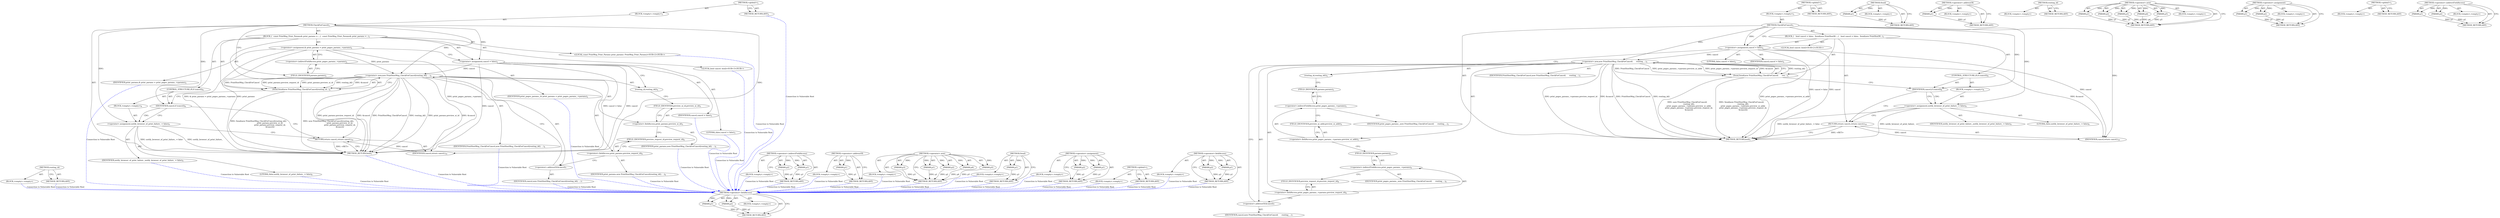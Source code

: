 digraph "&lt;operator&gt;.fieldAccess" {
vulnerable_77 [label=<(METHOD,&lt;operator&gt;.fieldAccess)>];
vulnerable_78 [label=<(PARAM,p1)>];
vulnerable_79 [label=<(PARAM,p2)>];
vulnerable_80 [label=<(BLOCK,&lt;empty&gt;,&lt;empty&gt;)>];
vulnerable_81 [label=<(METHOD_RETURN,ANY)>];
vulnerable_6 [label=<(METHOD,&lt;global&gt;)<SUB>1</SUB>>];
vulnerable_7 [label=<(BLOCK,&lt;empty&gt;,&lt;empty&gt;)<SUB>1</SUB>>];
vulnerable_8 [label=<(METHOD,CheckForCancel)<SUB>1</SUB>>];
vulnerable_9 [label=<(BLOCK,{
   bool cancel = false;
  Send(new PrintHostM...,{
   bool cancel = false;
  Send(new PrintHostM...)<SUB>1</SUB>>];
vulnerable_10 [label="<(LOCAL,bool cancel: bool)<SUB>2</SUB>>"];
vulnerable_11 [label=<(&lt;operator&gt;.assignment,cancel = false)<SUB>2</SUB>>];
vulnerable_12 [label=<(IDENTIFIER,cancel,cancel = false)<SUB>2</SUB>>];
vulnerable_13 [label=<(LITERAL,false,cancel = false)<SUB>2</SUB>>];
vulnerable_14 [label=<(Send,Send(new PrintHostMsg_CheckForCancel(
      rou...)<SUB>3</SUB>>];
vulnerable_15 [label=<(&lt;operator&gt;.new,new PrintHostMsg_CheckForCancel(
      routing_...)<SUB>3</SUB>>];
vulnerable_16 [label=<(IDENTIFIER,PrintHostMsg_CheckForCancel,new PrintHostMsg_CheckForCancel(
      routing_...)<SUB>3</SUB>>];
vulnerable_17 [label=<(routing_id,routing_id())<SUB>4</SUB>>];
vulnerable_18 [label=<(&lt;operator&gt;.fieldAccess,print_pages_params_-&gt;params.preview_ui_addr)<SUB>5</SUB>>];
vulnerable_19 [label=<(&lt;operator&gt;.indirectFieldAccess,print_pages_params_-&gt;params)<SUB>5</SUB>>];
vulnerable_20 [label=<(IDENTIFIER,print_pages_params_,new PrintHostMsg_CheckForCancel(
      routing_...)<SUB>5</SUB>>];
vulnerable_21 [label=<(FIELD_IDENTIFIER,params,params)<SUB>5</SUB>>];
vulnerable_22 [label=<(FIELD_IDENTIFIER,preview_ui_addr,preview_ui_addr)<SUB>5</SUB>>];
vulnerable_23 [label=<(&lt;operator&gt;.fieldAccess,print_pages_params_-&gt;params.preview_request_id)<SUB>6</SUB>>];
vulnerable_24 [label=<(&lt;operator&gt;.indirectFieldAccess,print_pages_params_-&gt;params)<SUB>6</SUB>>];
vulnerable_25 [label=<(IDENTIFIER,print_pages_params_,new PrintHostMsg_CheckForCancel(
      routing_...)<SUB>6</SUB>>];
vulnerable_26 [label=<(FIELD_IDENTIFIER,params,params)<SUB>6</SUB>>];
vulnerable_27 [label=<(FIELD_IDENTIFIER,preview_request_id,preview_request_id)<SUB>6</SUB>>];
vulnerable_28 [label=<(&lt;operator&gt;.addressOf,&amp;cancel)<SUB>7</SUB>>];
vulnerable_29 [label=<(IDENTIFIER,cancel,new PrintHostMsg_CheckForCancel(
      routing_...)<SUB>7</SUB>>];
vulnerable_30 [label=<(CONTROL_STRUCTURE,IF,if (cancel))<SUB>8</SUB>>];
vulnerable_31 [label=<(IDENTIFIER,cancel,if (cancel))<SUB>8</SUB>>];
vulnerable_32 [label=<(BLOCK,&lt;empty&gt;,&lt;empty&gt;)<SUB>9</SUB>>];
vulnerable_33 [label=<(&lt;operator&gt;.assignment,notify_browser_of_print_failure_ = false)<SUB>9</SUB>>];
vulnerable_34 [label=<(IDENTIFIER,notify_browser_of_print_failure_,notify_browser_of_print_failure_ = false)<SUB>9</SUB>>];
vulnerable_35 [label=<(LITERAL,false,notify_browser_of_print_failure_ = false)<SUB>9</SUB>>];
vulnerable_36 [label=<(RETURN,return cancel;,return cancel;)<SUB>10</SUB>>];
vulnerable_37 [label=<(IDENTIFIER,cancel,return cancel;)<SUB>10</SUB>>];
vulnerable_38 [label=<(METHOD_RETURN,bool)<SUB>1</SUB>>];
vulnerable_40 [label=<(METHOD_RETURN,ANY)<SUB>1</SUB>>];
vulnerable_62 [label=<(METHOD,Send)>];
vulnerable_63 [label=<(PARAM,p1)>];
vulnerable_64 [label=<(BLOCK,&lt;empty&gt;,&lt;empty&gt;)>];
vulnerable_65 [label=<(METHOD_RETURN,ANY)>];
vulnerable_87 [label=<(METHOD,&lt;operator&gt;.addressOf)>];
vulnerable_88 [label=<(PARAM,p1)>];
vulnerable_89 [label=<(BLOCK,&lt;empty&gt;,&lt;empty&gt;)>];
vulnerable_90 [label=<(METHOD_RETURN,ANY)>];
vulnerable_74 [label=<(METHOD,routing_id)>];
vulnerable_75 [label=<(BLOCK,&lt;empty&gt;,&lt;empty&gt;)>];
vulnerable_76 [label=<(METHOD_RETURN,ANY)>];
vulnerable_66 [label=<(METHOD,&lt;operator&gt;.new)>];
vulnerable_67 [label=<(PARAM,p1)>];
vulnerable_68 [label=<(PARAM,p2)>];
vulnerable_69 [label=<(PARAM,p3)>];
vulnerable_70 [label=<(PARAM,p4)>];
vulnerable_71 [label=<(PARAM,p5)>];
vulnerable_72 [label=<(BLOCK,&lt;empty&gt;,&lt;empty&gt;)>];
vulnerable_73 [label=<(METHOD_RETURN,ANY)>];
vulnerable_57 [label=<(METHOD,&lt;operator&gt;.assignment)>];
vulnerable_58 [label=<(PARAM,p1)>];
vulnerable_59 [label=<(PARAM,p2)>];
vulnerable_60 [label=<(BLOCK,&lt;empty&gt;,&lt;empty&gt;)>];
vulnerable_61 [label=<(METHOD_RETURN,ANY)>];
vulnerable_51 [label=<(METHOD,&lt;global&gt;)<SUB>1</SUB>>];
vulnerable_52 [label=<(BLOCK,&lt;empty&gt;,&lt;empty&gt;)>];
vulnerable_53 [label=<(METHOD_RETURN,ANY)>];
vulnerable_82 [label=<(METHOD,&lt;operator&gt;.indirectFieldAccess)>];
vulnerable_83 [label=<(PARAM,p1)>];
vulnerable_84 [label=<(PARAM,p2)>];
vulnerable_85 [label=<(BLOCK,&lt;empty&gt;,&lt;empty&gt;)>];
vulnerable_86 [label=<(METHOD_RETURN,ANY)>];
fixed_83 [label=<(METHOD,routing_id)>];
fixed_84 [label=<(BLOCK,&lt;empty&gt;,&lt;empty&gt;)>];
fixed_85 [label=<(METHOD_RETURN,ANY)>];
fixed_6 [label=<(METHOD,&lt;global&gt;)<SUB>1</SUB>>];
fixed_7 [label=<(BLOCK,&lt;empty&gt;,&lt;empty&gt;)<SUB>1</SUB>>];
fixed_8 [label=<(METHOD,CheckForCancel)<SUB>1</SUB>>];
fixed_9 [label=<(BLOCK,{
  const PrintMsg_Print_Params&amp; print_params =...,{
  const PrintMsg_Print_Params&amp; print_params =...)<SUB>1</SUB>>];
fixed_10 [label="<(LOCAL,const PrintMsg_Print_Params print_params: PrintMsg_Print_Params)<SUB>2</SUB>>"];
fixed_11 [label=<(&lt;operator&gt;.assignment,&amp; print_params = print_pages_params_-&gt;params)<SUB>2</SUB>>];
fixed_12 [label=<(IDENTIFIER,print_params,&amp; print_params = print_pages_params_-&gt;params)<SUB>2</SUB>>];
fixed_13 [label=<(&lt;operator&gt;.indirectFieldAccess,print_pages_params_-&gt;params)<SUB>2</SUB>>];
fixed_14 [label=<(IDENTIFIER,print_pages_params_,&amp; print_params = print_pages_params_-&gt;params)<SUB>2</SUB>>];
fixed_15 [label=<(FIELD_IDENTIFIER,params,params)<SUB>2</SUB>>];
fixed_16 [label="<(LOCAL,bool cancel: bool)<SUB>3</SUB>>"];
fixed_17 [label=<(&lt;operator&gt;.assignment,cancel = false)<SUB>3</SUB>>];
fixed_18 [label=<(IDENTIFIER,cancel,cancel = false)<SUB>3</SUB>>];
fixed_19 [label=<(LITERAL,false,cancel = false)<SUB>3</SUB>>];
fixed_20 [label=<(Send,Send(new PrintHostMsg_CheckForCancel(routing_id...)<SUB>4</SUB>>];
fixed_21 [label=<(&lt;operator&gt;.new,new PrintHostMsg_CheckForCancel(routing_id(),
 ...)<SUB>4</SUB>>];
fixed_22 [label=<(IDENTIFIER,PrintHostMsg_CheckForCancel,new PrintHostMsg_CheckForCancel(routing_id(),
 ...)<SUB>4</SUB>>];
fixed_23 [label=<(routing_id,routing_id())<SUB>4</SUB>>];
fixed_24 [label=<(&lt;operator&gt;.fieldAccess,print_params.preview_ui_id)<SUB>5</SUB>>];
fixed_25 [label=<(IDENTIFIER,print_params,new PrintHostMsg_CheckForCancel(routing_id(),
 ...)<SUB>5</SUB>>];
fixed_26 [label=<(FIELD_IDENTIFIER,preview_ui_id,preview_ui_id)<SUB>5</SUB>>];
fixed_27 [label=<(&lt;operator&gt;.fieldAccess,print_params.preview_request_id)<SUB>6</SUB>>];
fixed_28 [label=<(IDENTIFIER,print_params,new PrintHostMsg_CheckForCancel(routing_id(),
 ...)<SUB>6</SUB>>];
fixed_29 [label=<(FIELD_IDENTIFIER,preview_request_id,preview_request_id)<SUB>6</SUB>>];
fixed_30 [label=<(&lt;operator&gt;.addressOf,&amp;cancel)<SUB>7</SUB>>];
fixed_31 [label=<(IDENTIFIER,cancel,new PrintHostMsg_CheckForCancel(routing_id(),
 ...)<SUB>7</SUB>>];
fixed_32 [label=<(CONTROL_STRUCTURE,IF,if (cancel))<SUB>8</SUB>>];
fixed_33 [label=<(IDENTIFIER,cancel,if (cancel))<SUB>8</SUB>>];
fixed_34 [label=<(BLOCK,&lt;empty&gt;,&lt;empty&gt;)<SUB>9</SUB>>];
fixed_35 [label=<(&lt;operator&gt;.assignment,notify_browser_of_print_failure_ = false)<SUB>9</SUB>>];
fixed_36 [label=<(IDENTIFIER,notify_browser_of_print_failure_,notify_browser_of_print_failure_ = false)<SUB>9</SUB>>];
fixed_37 [label=<(LITERAL,false,notify_browser_of_print_failure_ = false)<SUB>9</SUB>>];
fixed_38 [label=<(RETURN,return cancel;,return cancel;)<SUB>10</SUB>>];
fixed_39 [label=<(IDENTIFIER,cancel,return cancel;)<SUB>10</SUB>>];
fixed_40 [label=<(METHOD_RETURN,bool)<SUB>1</SUB>>];
fixed_42 [label=<(METHOD_RETURN,ANY)<SUB>1</SUB>>];
fixed_66 [label=<(METHOD,&lt;operator&gt;.indirectFieldAccess)>];
fixed_67 [label=<(PARAM,p1)>];
fixed_68 [label=<(PARAM,p2)>];
fixed_69 [label=<(BLOCK,&lt;empty&gt;,&lt;empty&gt;)>];
fixed_70 [label=<(METHOD_RETURN,ANY)>];
fixed_91 [label=<(METHOD,&lt;operator&gt;.addressOf)>];
fixed_92 [label=<(PARAM,p1)>];
fixed_93 [label=<(BLOCK,&lt;empty&gt;,&lt;empty&gt;)>];
fixed_94 [label=<(METHOD_RETURN,ANY)>];
fixed_75 [label=<(METHOD,&lt;operator&gt;.new)>];
fixed_76 [label=<(PARAM,p1)>];
fixed_77 [label=<(PARAM,p2)>];
fixed_78 [label=<(PARAM,p3)>];
fixed_79 [label=<(PARAM,p4)>];
fixed_80 [label=<(PARAM,p5)>];
fixed_81 [label=<(BLOCK,&lt;empty&gt;,&lt;empty&gt;)>];
fixed_82 [label=<(METHOD_RETURN,ANY)>];
fixed_71 [label=<(METHOD,Send)>];
fixed_72 [label=<(PARAM,p1)>];
fixed_73 [label=<(BLOCK,&lt;empty&gt;,&lt;empty&gt;)>];
fixed_74 [label=<(METHOD_RETURN,ANY)>];
fixed_61 [label=<(METHOD,&lt;operator&gt;.assignment)>];
fixed_62 [label=<(PARAM,p1)>];
fixed_63 [label=<(PARAM,p2)>];
fixed_64 [label=<(BLOCK,&lt;empty&gt;,&lt;empty&gt;)>];
fixed_65 [label=<(METHOD_RETURN,ANY)>];
fixed_55 [label=<(METHOD,&lt;global&gt;)<SUB>1</SUB>>];
fixed_56 [label=<(BLOCK,&lt;empty&gt;,&lt;empty&gt;)>];
fixed_57 [label=<(METHOD_RETURN,ANY)>];
fixed_86 [label=<(METHOD,&lt;operator&gt;.fieldAccess)>];
fixed_87 [label=<(PARAM,p1)>];
fixed_88 [label=<(PARAM,p2)>];
fixed_89 [label=<(BLOCK,&lt;empty&gt;,&lt;empty&gt;)>];
fixed_90 [label=<(METHOD_RETURN,ANY)>];
vulnerable_77 -> vulnerable_78  [key=0, label="AST: "];
vulnerable_77 -> vulnerable_78  [key=1, label="DDG: "];
vulnerable_77 -> vulnerable_80  [key=0, label="AST: "];
vulnerable_77 -> vulnerable_79  [key=0, label="AST: "];
vulnerable_77 -> vulnerable_79  [key=1, label="DDG: "];
vulnerable_77 -> vulnerable_81  [key=0, label="AST: "];
vulnerable_77 -> vulnerable_81  [key=1, label="CFG: "];
vulnerable_78 -> vulnerable_81  [key=0, label="DDG: p1"];
vulnerable_79 -> vulnerable_81  [key=0, label="DDG: p2"];
vulnerable_6 -> vulnerable_7  [key=0, label="AST: "];
vulnerable_6 -> vulnerable_40  [key=0, label="AST: "];
vulnerable_6 -> vulnerable_40  [key=1, label="CFG: "];
vulnerable_7 -> vulnerable_8  [key=0, label="AST: "];
vulnerable_8 -> vulnerable_9  [key=0, label="AST: "];
vulnerable_8 -> vulnerable_38  [key=0, label="AST: "];
vulnerable_8 -> vulnerable_11  [key=0, label="CFG: "];
vulnerable_8 -> vulnerable_11  [key=1, label="DDG: "];
vulnerable_8 -> vulnerable_31  [key=0, label="DDG: "];
vulnerable_8 -> vulnerable_37  [key=0, label="DDG: "];
vulnerable_8 -> vulnerable_15  [key=0, label="DDG: "];
vulnerable_8 -> vulnerable_33  [key=0, label="DDG: "];
vulnerable_9 -> vulnerable_10  [key=0, label="AST: "];
vulnerable_9 -> vulnerable_11  [key=0, label="AST: "];
vulnerable_9 -> vulnerable_14  [key=0, label="AST: "];
vulnerable_9 -> vulnerable_30  [key=0, label="AST: "];
vulnerable_9 -> vulnerable_36  [key=0, label="AST: "];
vulnerable_11 -> vulnerable_12  [key=0, label="AST: "];
vulnerable_11 -> vulnerable_13  [key=0, label="AST: "];
vulnerable_11 -> vulnerable_17  [key=0, label="CFG: "];
vulnerable_11 -> vulnerable_38  [key=0, label="DDG: cancel"];
vulnerable_11 -> vulnerable_38  [key=1, label="DDG: cancel = false"];
vulnerable_11 -> vulnerable_37  [key=0, label="DDG: cancel"];
vulnerable_11 -> vulnerable_15  [key=0, label="DDG: cancel"];
vulnerable_14 -> vulnerable_15  [key=0, label="AST: "];
vulnerable_14 -> vulnerable_31  [key=0, label="CFG: "];
vulnerable_14 -> vulnerable_38  [key=0, label="DDG: new PrintHostMsg_CheckForCancel(
      routing_id(),
      print_pages_params_-&gt;params.preview_ui_addr,
      print_pages_params_-&gt;params.preview_request_id,
      &amp;cancel)"];
vulnerable_14 -> vulnerable_38  [key=1, label="DDG: Send(new PrintHostMsg_CheckForCancel(
      routing_id(),
      print_pages_params_-&gt;params.preview_ui_addr,
      print_pages_params_-&gt;params.preview_request_id,
      &amp;cancel))"];
vulnerable_15 -> vulnerable_16  [key=0, label="AST: "];
vulnerable_15 -> vulnerable_17  [key=0, label="AST: "];
vulnerable_15 -> vulnerable_18  [key=0, label="AST: "];
vulnerable_15 -> vulnerable_23  [key=0, label="AST: "];
vulnerable_15 -> vulnerable_28  [key=0, label="AST: "];
vulnerable_15 -> vulnerable_14  [key=0, label="CFG: "];
vulnerable_15 -> vulnerable_14  [key=1, label="DDG: routing_id()"];
vulnerable_15 -> vulnerable_14  [key=2, label="DDG: PrintHostMsg_CheckForCancel"];
vulnerable_15 -> vulnerable_14  [key=3, label="DDG: print_pages_params_-&gt;params.preview_ui_addr"];
vulnerable_15 -> vulnerable_14  [key=4, label="DDG: print_pages_params_-&gt;params.preview_request_id"];
vulnerable_15 -> vulnerable_14  [key=5, label="DDG: &amp;cancel"];
vulnerable_15 -> vulnerable_38  [key=0, label="DDG: routing_id()"];
vulnerable_15 -> vulnerable_38  [key=1, label="DDG: print_pages_params_-&gt;params.preview_ui_addr"];
vulnerable_15 -> vulnerable_38  [key=2, label="DDG: print_pages_params_-&gt;params.preview_request_id"];
vulnerable_15 -> vulnerable_38  [key=3, label="DDG: &amp;cancel"];
vulnerable_15 -> vulnerable_38  [key=4, label="DDG: PrintHostMsg_CheckForCancel"];
vulnerable_15 -> vulnerable_37  [key=0, label="DDG: &amp;cancel"];
vulnerable_17 -> vulnerable_21  [key=0, label="CFG: "];
vulnerable_18 -> vulnerable_19  [key=0, label="AST: "];
vulnerable_18 -> vulnerable_22  [key=0, label="AST: "];
vulnerable_18 -> vulnerable_26  [key=0, label="CFG: "];
vulnerable_19 -> vulnerable_20  [key=0, label="AST: "];
vulnerable_19 -> vulnerable_21  [key=0, label="AST: "];
vulnerable_19 -> vulnerable_22  [key=0, label="CFG: "];
vulnerable_21 -> vulnerable_19  [key=0, label="CFG: "];
vulnerable_22 -> vulnerable_18  [key=0, label="CFG: "];
vulnerable_23 -> vulnerable_24  [key=0, label="AST: "];
vulnerable_23 -> vulnerable_27  [key=0, label="AST: "];
vulnerable_23 -> vulnerable_28  [key=0, label="CFG: "];
vulnerable_24 -> vulnerable_25  [key=0, label="AST: "];
vulnerable_24 -> vulnerable_26  [key=0, label="AST: "];
vulnerable_24 -> vulnerable_27  [key=0, label="CFG: "];
vulnerable_26 -> vulnerable_24  [key=0, label="CFG: "];
vulnerable_27 -> vulnerable_23  [key=0, label="CFG: "];
vulnerable_28 -> vulnerable_29  [key=0, label="AST: "];
vulnerable_28 -> vulnerable_15  [key=0, label="CFG: "];
vulnerable_30 -> vulnerable_31  [key=0, label="AST: "];
vulnerable_30 -> vulnerable_32  [key=0, label="AST: "];
vulnerable_31 -> vulnerable_33  [key=0, label="CFG: "];
vulnerable_31 -> vulnerable_33  [key=1, label="CDG: "];
vulnerable_31 -> vulnerable_36  [key=0, label="CFG: "];
vulnerable_32 -> vulnerable_33  [key=0, label="AST: "];
vulnerable_33 -> vulnerable_34  [key=0, label="AST: "];
vulnerable_33 -> vulnerable_35  [key=0, label="AST: "];
vulnerable_33 -> vulnerable_36  [key=0, label="CFG: "];
vulnerable_33 -> vulnerable_38  [key=0, label="DDG: notify_browser_of_print_failure_ = false"];
vulnerable_33 -> vulnerable_38  [key=1, label="DDG: notify_browser_of_print_failure_"];
vulnerable_36 -> vulnerable_37  [key=0, label="AST: "];
vulnerable_36 -> vulnerable_38  [key=0, label="CFG: "];
vulnerable_36 -> vulnerable_38  [key=1, label="DDG: &lt;RET&gt;"];
vulnerable_37 -> vulnerable_36  [key=0, label="DDG: cancel"];
vulnerable_62 -> vulnerable_63  [key=0, label="AST: "];
vulnerable_62 -> vulnerable_63  [key=1, label="DDG: "];
vulnerable_62 -> vulnerable_64  [key=0, label="AST: "];
vulnerable_62 -> vulnerable_65  [key=0, label="AST: "];
vulnerable_62 -> vulnerable_65  [key=1, label="CFG: "];
vulnerable_63 -> vulnerable_65  [key=0, label="DDG: p1"];
vulnerable_87 -> vulnerable_88  [key=0, label="AST: "];
vulnerable_87 -> vulnerable_88  [key=1, label="DDG: "];
vulnerable_87 -> vulnerable_89  [key=0, label="AST: "];
vulnerable_87 -> vulnerable_90  [key=0, label="AST: "];
vulnerable_87 -> vulnerable_90  [key=1, label="CFG: "];
vulnerable_88 -> vulnerable_90  [key=0, label="DDG: p1"];
vulnerable_74 -> vulnerable_75  [key=0, label="AST: "];
vulnerable_74 -> vulnerable_76  [key=0, label="AST: "];
vulnerable_74 -> vulnerable_76  [key=1, label="CFG: "];
vulnerable_66 -> vulnerable_67  [key=0, label="AST: "];
vulnerable_66 -> vulnerable_67  [key=1, label="DDG: "];
vulnerable_66 -> vulnerable_72  [key=0, label="AST: "];
vulnerable_66 -> vulnerable_68  [key=0, label="AST: "];
vulnerable_66 -> vulnerable_68  [key=1, label="DDG: "];
vulnerable_66 -> vulnerable_73  [key=0, label="AST: "];
vulnerable_66 -> vulnerable_73  [key=1, label="CFG: "];
vulnerable_66 -> vulnerable_69  [key=0, label="AST: "];
vulnerable_66 -> vulnerable_69  [key=1, label="DDG: "];
vulnerable_66 -> vulnerable_70  [key=0, label="AST: "];
vulnerable_66 -> vulnerable_70  [key=1, label="DDG: "];
vulnerable_66 -> vulnerable_71  [key=0, label="AST: "];
vulnerable_66 -> vulnerable_71  [key=1, label="DDG: "];
vulnerable_67 -> vulnerable_73  [key=0, label="DDG: p1"];
vulnerable_68 -> vulnerable_73  [key=0, label="DDG: p2"];
vulnerable_69 -> vulnerable_73  [key=0, label="DDG: p3"];
vulnerable_70 -> vulnerable_73  [key=0, label="DDG: p4"];
vulnerable_71 -> vulnerable_73  [key=0, label="DDG: p5"];
vulnerable_57 -> vulnerable_58  [key=0, label="AST: "];
vulnerable_57 -> vulnerable_58  [key=1, label="DDG: "];
vulnerable_57 -> vulnerable_60  [key=0, label="AST: "];
vulnerable_57 -> vulnerable_59  [key=0, label="AST: "];
vulnerable_57 -> vulnerable_59  [key=1, label="DDG: "];
vulnerable_57 -> vulnerable_61  [key=0, label="AST: "];
vulnerable_57 -> vulnerable_61  [key=1, label="CFG: "];
vulnerable_58 -> vulnerable_61  [key=0, label="DDG: p1"];
vulnerable_59 -> vulnerable_61  [key=0, label="DDG: p2"];
vulnerable_51 -> vulnerable_52  [key=0, label="AST: "];
vulnerable_51 -> vulnerable_53  [key=0, label="AST: "];
vulnerable_51 -> vulnerable_53  [key=1, label="CFG: "];
vulnerable_82 -> vulnerable_83  [key=0, label="AST: "];
vulnerable_82 -> vulnerable_83  [key=1, label="DDG: "];
vulnerable_82 -> vulnerable_85  [key=0, label="AST: "];
vulnerable_82 -> vulnerable_84  [key=0, label="AST: "];
vulnerable_82 -> vulnerable_84  [key=1, label="DDG: "];
vulnerable_82 -> vulnerable_86  [key=0, label="AST: "];
vulnerable_82 -> vulnerable_86  [key=1, label="CFG: "];
vulnerable_83 -> vulnerable_86  [key=0, label="DDG: p1"];
vulnerable_84 -> vulnerable_86  [key=0, label="DDG: p2"];
fixed_83 -> fixed_84  [key=0, label="AST: "];
fixed_83 -> fixed_85  [key=0, label="AST: "];
fixed_83 -> fixed_85  [key=1, label="CFG: "];
fixed_84 -> vulnerable_77  [color=blue, key=0, label="Connection to Vulnerable Root", penwidth="2.0", style=dashed];
fixed_85 -> vulnerable_77  [color=blue, key=0, label="Connection to Vulnerable Root", penwidth="2.0", style=dashed];
fixed_6 -> fixed_7  [key=0, label="AST: "];
fixed_6 -> fixed_42  [key=0, label="AST: "];
fixed_6 -> fixed_42  [key=1, label="CFG: "];
fixed_7 -> fixed_8  [key=0, label="AST: "];
fixed_8 -> fixed_9  [key=0, label="AST: "];
fixed_8 -> fixed_40  [key=0, label="AST: "];
fixed_8 -> fixed_15  [key=0, label="CFG: "];
fixed_8 -> fixed_17  [key=0, label="DDG: "];
fixed_8 -> fixed_33  [key=0, label="DDG: "];
fixed_8 -> fixed_39  [key=0, label="DDG: "];
fixed_8 -> fixed_21  [key=0, label="DDG: "];
fixed_8 -> fixed_35  [key=0, label="DDG: "];
fixed_9 -> fixed_10  [key=0, label="AST: "];
fixed_9 -> fixed_11  [key=0, label="AST: "];
fixed_9 -> fixed_16  [key=0, label="AST: "];
fixed_9 -> fixed_17  [key=0, label="AST: "];
fixed_9 -> fixed_20  [key=0, label="AST: "];
fixed_9 -> fixed_32  [key=0, label="AST: "];
fixed_9 -> fixed_38  [key=0, label="AST: "];
fixed_10 -> vulnerable_77  [color=blue, key=0, label="Connection to Vulnerable Root", penwidth="2.0", style=dashed];
fixed_11 -> fixed_12  [key=0, label="AST: "];
fixed_11 -> fixed_13  [key=0, label="AST: "];
fixed_11 -> fixed_17  [key=0, label="CFG: "];
fixed_11 -> fixed_40  [key=0, label="DDG: print_params"];
fixed_11 -> fixed_40  [key=1, label="DDG: print_pages_params_-&gt;params"];
fixed_11 -> fixed_40  [key=2, label="DDG: &amp; print_params = print_pages_params_-&gt;params"];
fixed_11 -> fixed_21  [key=0, label="DDG: print_params"];
fixed_12 -> vulnerable_77  [color=blue, key=0, label="Connection to Vulnerable Root", penwidth="2.0", style=dashed];
fixed_13 -> fixed_14  [key=0, label="AST: "];
fixed_13 -> fixed_15  [key=0, label="AST: "];
fixed_13 -> fixed_11  [key=0, label="CFG: "];
fixed_14 -> vulnerable_77  [color=blue, key=0, label="Connection to Vulnerable Root", penwidth="2.0", style=dashed];
fixed_15 -> fixed_13  [key=0, label="CFG: "];
fixed_16 -> vulnerable_77  [color=blue, key=0, label="Connection to Vulnerable Root", penwidth="2.0", style=dashed];
fixed_17 -> fixed_18  [key=0, label="AST: "];
fixed_17 -> fixed_19  [key=0, label="AST: "];
fixed_17 -> fixed_23  [key=0, label="CFG: "];
fixed_17 -> fixed_40  [key=0, label="DDG: cancel"];
fixed_17 -> fixed_40  [key=1, label="DDG: cancel = false"];
fixed_17 -> fixed_39  [key=0, label="DDG: cancel"];
fixed_17 -> fixed_21  [key=0, label="DDG: cancel"];
fixed_18 -> vulnerable_77  [color=blue, key=0, label="Connection to Vulnerable Root", penwidth="2.0", style=dashed];
fixed_19 -> vulnerable_77  [color=blue, key=0, label="Connection to Vulnerable Root", penwidth="2.0", style=dashed];
fixed_20 -> fixed_21  [key=0, label="AST: "];
fixed_20 -> fixed_33  [key=0, label="CFG: "];
fixed_20 -> fixed_40  [key=0, label="DDG: new PrintHostMsg_CheckForCancel(routing_id(),
                                       print_params.preview_ui_id,
                                       print_params.preview_request_id,
                                       &amp;cancel)"];
fixed_20 -> fixed_40  [key=1, label="DDG: Send(new PrintHostMsg_CheckForCancel(routing_id(),
                                       print_params.preview_ui_id,
                                       print_params.preview_request_id,
                                       &amp;cancel))"];
fixed_21 -> fixed_22  [key=0, label="AST: "];
fixed_21 -> fixed_23  [key=0, label="AST: "];
fixed_21 -> fixed_24  [key=0, label="AST: "];
fixed_21 -> fixed_27  [key=0, label="AST: "];
fixed_21 -> fixed_30  [key=0, label="AST: "];
fixed_21 -> fixed_20  [key=0, label="CFG: "];
fixed_21 -> fixed_20  [key=1, label="DDG: PrintHostMsg_CheckForCancel"];
fixed_21 -> fixed_20  [key=2, label="DDG: print_params.preview_request_id"];
fixed_21 -> fixed_20  [key=3, label="DDG: print_params.preview_ui_id"];
fixed_21 -> fixed_20  [key=4, label="DDG: routing_id()"];
fixed_21 -> fixed_20  [key=5, label="DDG: &amp;cancel"];
fixed_21 -> fixed_40  [key=0, label="DDG: routing_id()"];
fixed_21 -> fixed_40  [key=1, label="DDG: print_params.preview_ui_id"];
fixed_21 -> fixed_40  [key=2, label="DDG: print_params.preview_request_id"];
fixed_21 -> fixed_40  [key=3, label="DDG: &amp;cancel"];
fixed_21 -> fixed_40  [key=4, label="DDG: PrintHostMsg_CheckForCancel"];
fixed_21 -> fixed_39  [key=0, label="DDG: &amp;cancel"];
fixed_22 -> vulnerable_77  [color=blue, key=0, label="Connection to Vulnerable Root", penwidth="2.0", style=dashed];
fixed_23 -> fixed_26  [key=0, label="CFG: "];
fixed_24 -> fixed_25  [key=0, label="AST: "];
fixed_24 -> fixed_26  [key=0, label="AST: "];
fixed_24 -> fixed_29  [key=0, label="CFG: "];
fixed_25 -> vulnerable_77  [color=blue, key=0, label="Connection to Vulnerable Root", penwidth="2.0", style=dashed];
fixed_26 -> fixed_24  [key=0, label="CFG: "];
fixed_27 -> fixed_28  [key=0, label="AST: "];
fixed_27 -> fixed_29  [key=0, label="AST: "];
fixed_27 -> fixed_30  [key=0, label="CFG: "];
fixed_28 -> vulnerable_77  [color=blue, key=0, label="Connection to Vulnerable Root", penwidth="2.0", style=dashed];
fixed_29 -> fixed_27  [key=0, label="CFG: "];
fixed_30 -> fixed_31  [key=0, label="AST: "];
fixed_30 -> fixed_21  [key=0, label="CFG: "];
fixed_31 -> vulnerable_77  [color=blue, key=0, label="Connection to Vulnerable Root", penwidth="2.0", style=dashed];
fixed_32 -> fixed_33  [key=0, label="AST: "];
fixed_32 -> fixed_34  [key=0, label="AST: "];
fixed_33 -> fixed_35  [key=0, label="CFG: "];
fixed_33 -> fixed_35  [key=1, label="CDG: "];
fixed_33 -> fixed_38  [key=0, label="CFG: "];
fixed_34 -> fixed_35  [key=0, label="AST: "];
fixed_35 -> fixed_36  [key=0, label="AST: "];
fixed_35 -> fixed_37  [key=0, label="AST: "];
fixed_35 -> fixed_38  [key=0, label="CFG: "];
fixed_35 -> fixed_40  [key=0, label="DDG: notify_browser_of_print_failure_ = false"];
fixed_35 -> fixed_40  [key=1, label="DDG: notify_browser_of_print_failure_"];
fixed_36 -> vulnerable_77  [color=blue, key=0, label="Connection to Vulnerable Root", penwidth="2.0", style=dashed];
fixed_37 -> vulnerable_77  [color=blue, key=0, label="Connection to Vulnerable Root", penwidth="2.0", style=dashed];
fixed_38 -> fixed_39  [key=0, label="AST: "];
fixed_38 -> fixed_40  [key=0, label="CFG: "];
fixed_38 -> fixed_40  [key=1, label="DDG: &lt;RET&gt;"];
fixed_39 -> fixed_38  [key=0, label="DDG: cancel"];
fixed_40 -> vulnerable_77  [color=blue, key=0, label="Connection to Vulnerable Root", penwidth="2.0", style=dashed];
fixed_42 -> vulnerable_77  [color=blue, key=0, label="Connection to Vulnerable Root", penwidth="2.0", style=dashed];
fixed_66 -> fixed_67  [key=0, label="AST: "];
fixed_66 -> fixed_67  [key=1, label="DDG: "];
fixed_66 -> fixed_69  [key=0, label="AST: "];
fixed_66 -> fixed_68  [key=0, label="AST: "];
fixed_66 -> fixed_68  [key=1, label="DDG: "];
fixed_66 -> fixed_70  [key=0, label="AST: "];
fixed_66 -> fixed_70  [key=1, label="CFG: "];
fixed_67 -> fixed_70  [key=0, label="DDG: p1"];
fixed_68 -> fixed_70  [key=0, label="DDG: p2"];
fixed_69 -> vulnerable_77  [color=blue, key=0, label="Connection to Vulnerable Root", penwidth="2.0", style=dashed];
fixed_70 -> vulnerable_77  [color=blue, key=0, label="Connection to Vulnerable Root", penwidth="2.0", style=dashed];
fixed_91 -> fixed_92  [key=0, label="AST: "];
fixed_91 -> fixed_92  [key=1, label="DDG: "];
fixed_91 -> fixed_93  [key=0, label="AST: "];
fixed_91 -> fixed_94  [key=0, label="AST: "];
fixed_91 -> fixed_94  [key=1, label="CFG: "];
fixed_92 -> fixed_94  [key=0, label="DDG: p1"];
fixed_93 -> vulnerable_77  [color=blue, key=0, label="Connection to Vulnerable Root", penwidth="2.0", style=dashed];
fixed_94 -> vulnerable_77  [color=blue, key=0, label="Connection to Vulnerable Root", penwidth="2.0", style=dashed];
fixed_75 -> fixed_76  [key=0, label="AST: "];
fixed_75 -> fixed_76  [key=1, label="DDG: "];
fixed_75 -> fixed_81  [key=0, label="AST: "];
fixed_75 -> fixed_77  [key=0, label="AST: "];
fixed_75 -> fixed_77  [key=1, label="DDG: "];
fixed_75 -> fixed_82  [key=0, label="AST: "];
fixed_75 -> fixed_82  [key=1, label="CFG: "];
fixed_75 -> fixed_78  [key=0, label="AST: "];
fixed_75 -> fixed_78  [key=1, label="DDG: "];
fixed_75 -> fixed_79  [key=0, label="AST: "];
fixed_75 -> fixed_79  [key=1, label="DDG: "];
fixed_75 -> fixed_80  [key=0, label="AST: "];
fixed_75 -> fixed_80  [key=1, label="DDG: "];
fixed_76 -> fixed_82  [key=0, label="DDG: p1"];
fixed_77 -> fixed_82  [key=0, label="DDG: p2"];
fixed_78 -> fixed_82  [key=0, label="DDG: p3"];
fixed_79 -> fixed_82  [key=0, label="DDG: p4"];
fixed_80 -> fixed_82  [key=0, label="DDG: p5"];
fixed_81 -> vulnerable_77  [color=blue, key=0, label="Connection to Vulnerable Root", penwidth="2.0", style=dashed];
fixed_82 -> vulnerable_77  [color=blue, key=0, label="Connection to Vulnerable Root", penwidth="2.0", style=dashed];
fixed_71 -> fixed_72  [key=0, label="AST: "];
fixed_71 -> fixed_72  [key=1, label="DDG: "];
fixed_71 -> fixed_73  [key=0, label="AST: "];
fixed_71 -> fixed_74  [key=0, label="AST: "];
fixed_71 -> fixed_74  [key=1, label="CFG: "];
fixed_72 -> fixed_74  [key=0, label="DDG: p1"];
fixed_73 -> vulnerable_77  [color=blue, key=0, label="Connection to Vulnerable Root", penwidth="2.0", style=dashed];
fixed_74 -> vulnerable_77  [color=blue, key=0, label="Connection to Vulnerable Root", penwidth="2.0", style=dashed];
fixed_61 -> fixed_62  [key=0, label="AST: "];
fixed_61 -> fixed_62  [key=1, label="DDG: "];
fixed_61 -> fixed_64  [key=0, label="AST: "];
fixed_61 -> fixed_63  [key=0, label="AST: "];
fixed_61 -> fixed_63  [key=1, label="DDG: "];
fixed_61 -> fixed_65  [key=0, label="AST: "];
fixed_61 -> fixed_65  [key=1, label="CFG: "];
fixed_62 -> fixed_65  [key=0, label="DDG: p1"];
fixed_63 -> fixed_65  [key=0, label="DDG: p2"];
fixed_64 -> vulnerable_77  [color=blue, key=0, label="Connection to Vulnerable Root", penwidth="2.0", style=dashed];
fixed_65 -> vulnerable_77  [color=blue, key=0, label="Connection to Vulnerable Root", penwidth="2.0", style=dashed];
fixed_55 -> fixed_56  [key=0, label="AST: "];
fixed_55 -> fixed_57  [key=0, label="AST: "];
fixed_55 -> fixed_57  [key=1, label="CFG: "];
fixed_56 -> vulnerable_77  [color=blue, key=0, label="Connection to Vulnerable Root", penwidth="2.0", style=dashed];
fixed_57 -> vulnerable_77  [color=blue, key=0, label="Connection to Vulnerable Root", penwidth="2.0", style=dashed];
fixed_86 -> fixed_87  [key=0, label="AST: "];
fixed_86 -> fixed_87  [key=1, label="DDG: "];
fixed_86 -> fixed_89  [key=0, label="AST: "];
fixed_86 -> fixed_88  [key=0, label="AST: "];
fixed_86 -> fixed_88  [key=1, label="DDG: "];
fixed_86 -> fixed_90  [key=0, label="AST: "];
fixed_86 -> fixed_90  [key=1, label="CFG: "];
fixed_87 -> fixed_90  [key=0, label="DDG: p1"];
fixed_88 -> fixed_90  [key=0, label="DDG: p2"];
fixed_89 -> vulnerable_77  [color=blue, key=0, label="Connection to Vulnerable Root", penwidth="2.0", style=dashed];
fixed_90 -> vulnerable_77  [color=blue, key=0, label="Connection to Vulnerable Root", penwidth="2.0", style=dashed];
}
